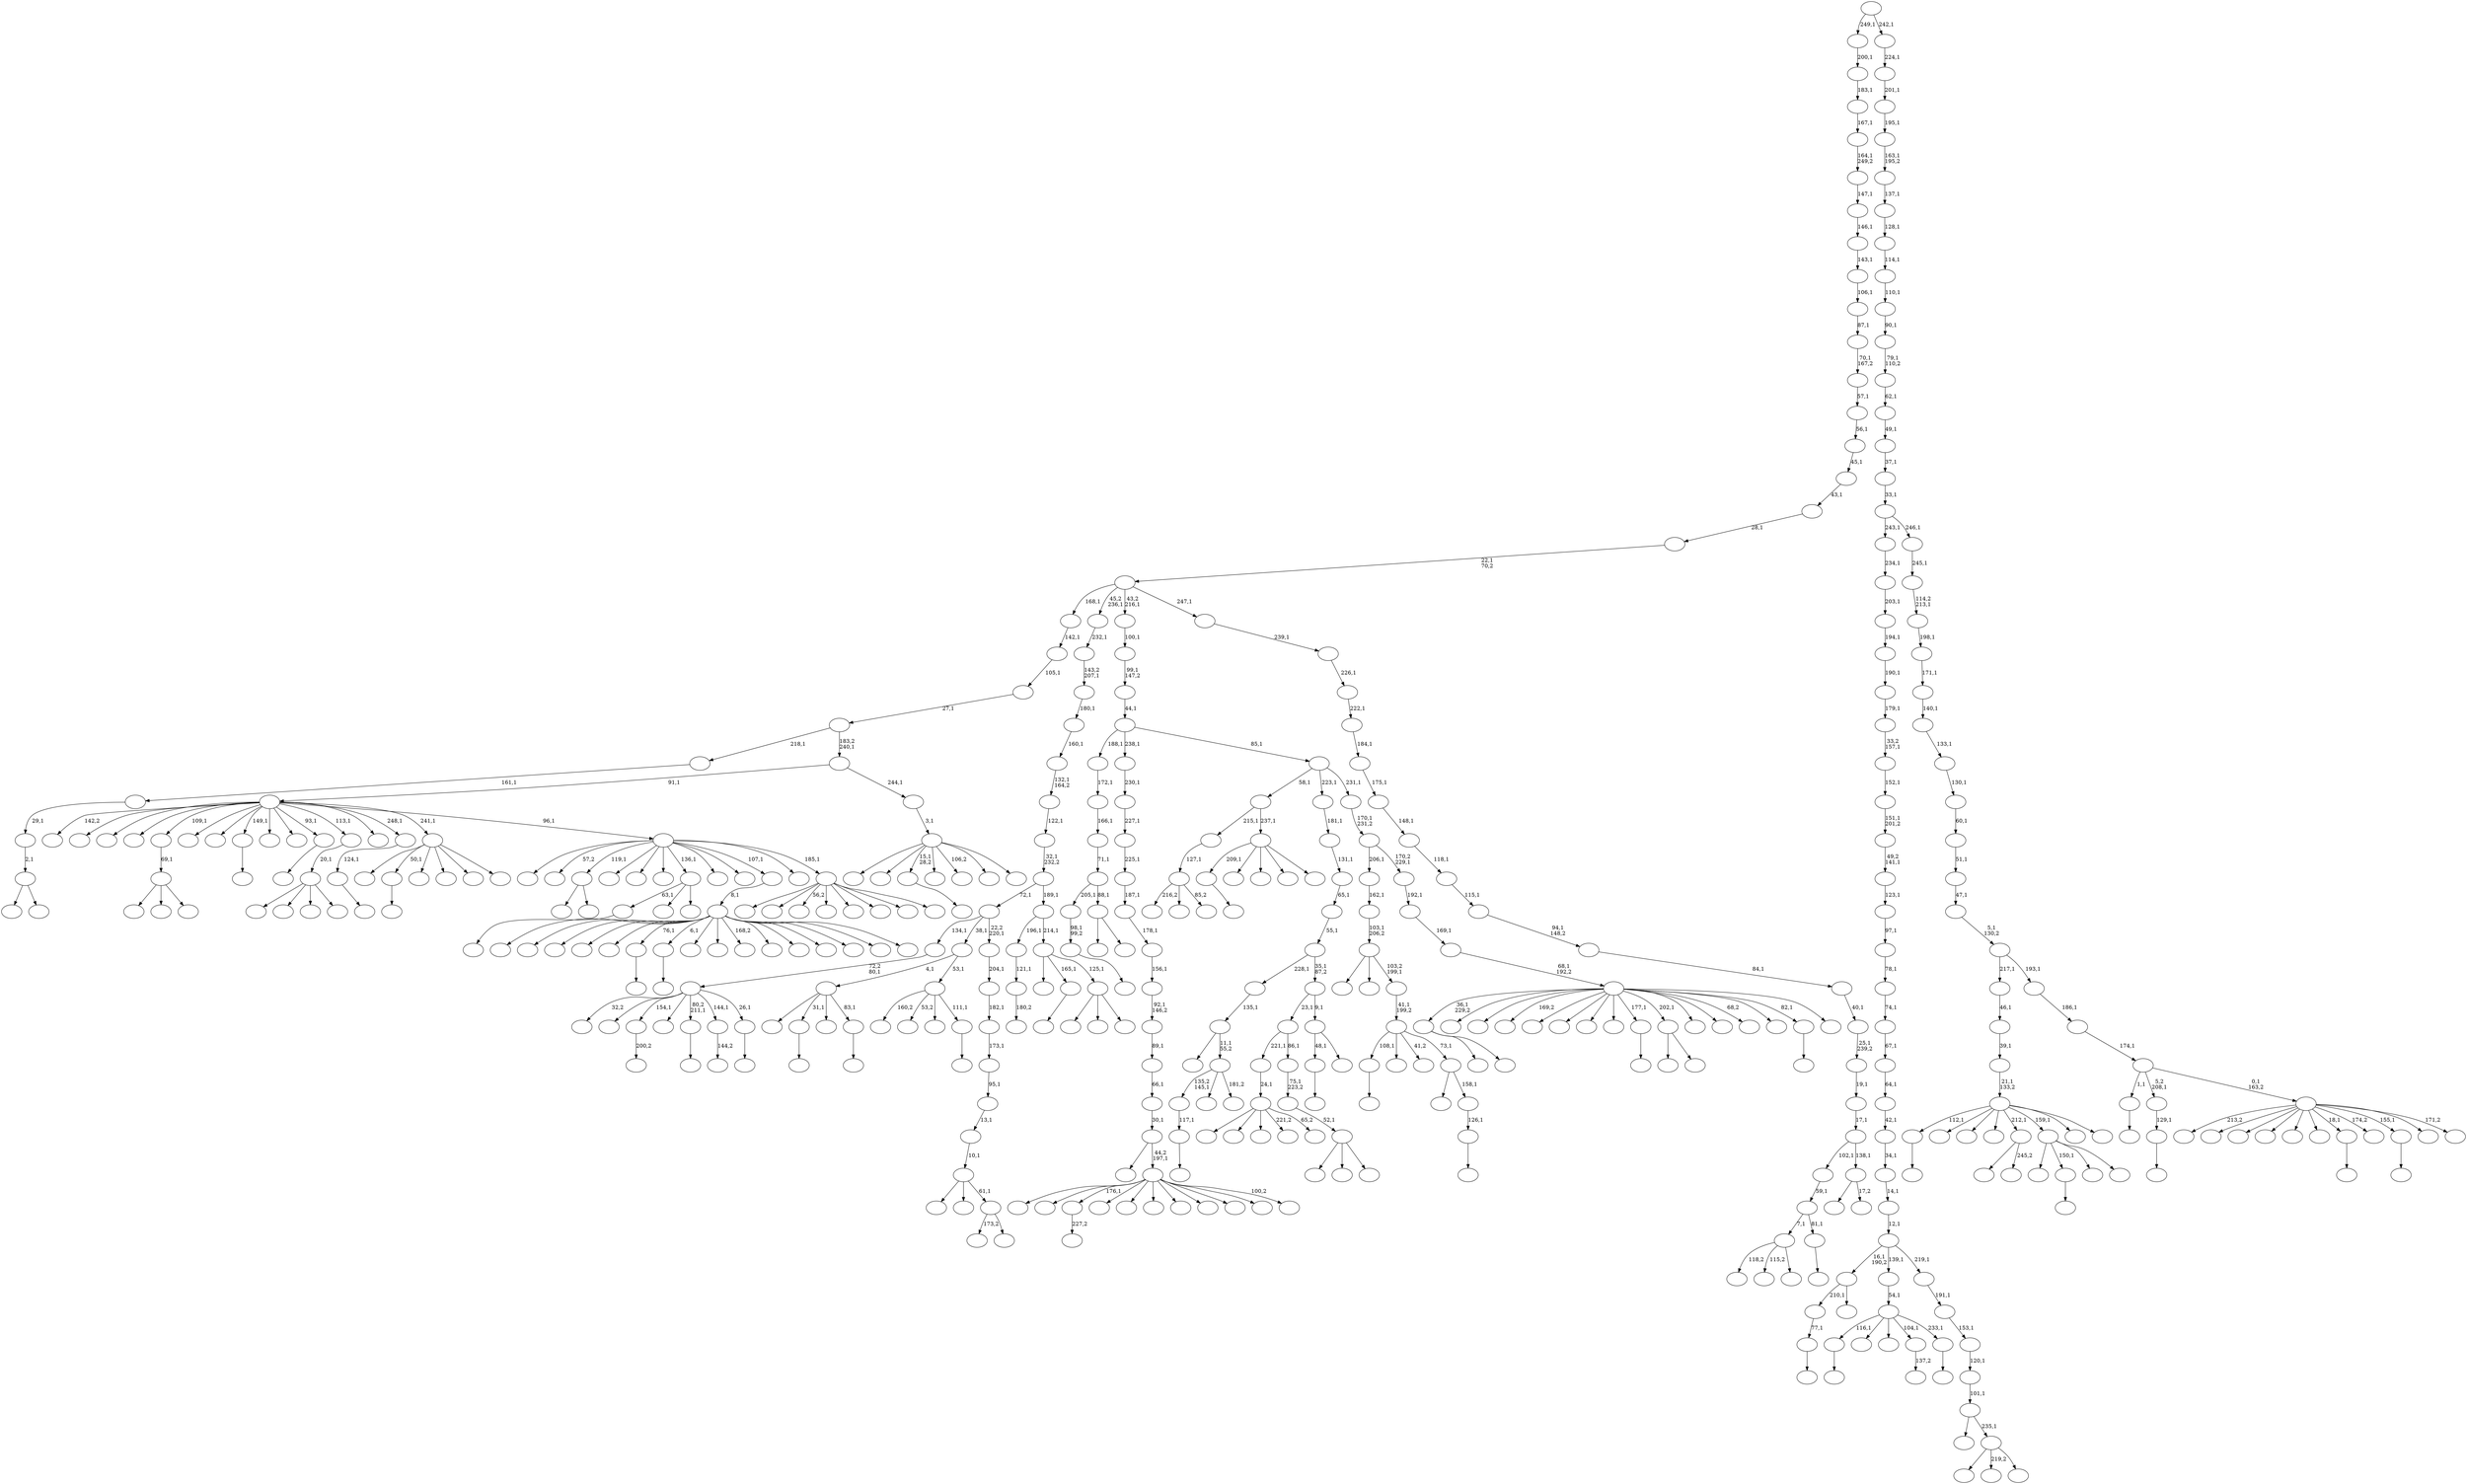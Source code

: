 digraph T {
	450 [label=""]
	449 [label=""]
	448 [label=""]
	447 [label=""]
	446 [label=""]
	445 [label=""]
	444 [label=""]
	443 [label=""]
	442 [label=""]
	441 [label=""]
	440 [label=""]
	439 [label=""]
	438 [label=""]
	437 [label=""]
	436 [label=""]
	435 [label=""]
	434 [label=""]
	433 [label=""]
	432 [label=""]
	431 [label=""]
	430 [label=""]
	429 [label=""]
	428 [label=""]
	427 [label=""]
	426 [label=""]
	425 [label=""]
	424 [label=""]
	423 [label=""]
	422 [label=""]
	421 [label=""]
	420 [label=""]
	419 [label=""]
	418 [label=""]
	417 [label=""]
	416 [label=""]
	415 [label=""]
	414 [label=""]
	413 [label=""]
	412 [label=""]
	411 [label=""]
	410 [label=""]
	409 [label=""]
	408 [label=""]
	407 [label=""]
	406 [label=""]
	405 [label=""]
	404 [label=""]
	403 [label=""]
	402 [label=""]
	401 [label=""]
	400 [label=""]
	399 [label=""]
	398 [label=""]
	397 [label=""]
	396 [label=""]
	395 [label=""]
	394 [label=""]
	393 [label=""]
	392 [label=""]
	391 [label=""]
	390 [label=""]
	389 [label=""]
	388 [label=""]
	387 [label=""]
	386 [label=""]
	385 [label=""]
	384 [label=""]
	383 [label=""]
	382 [label=""]
	381 [label=""]
	380 [label=""]
	379 [label=""]
	378 [label=""]
	377 [label=""]
	376 [label=""]
	375 [label=""]
	374 [label=""]
	373 [label=""]
	372 [label=""]
	371 [label=""]
	370 [label=""]
	369 [label=""]
	368 [label=""]
	367 [label=""]
	366 [label=""]
	365 [label=""]
	364 [label=""]
	363 [label=""]
	362 [label=""]
	361 [label=""]
	360 [label=""]
	359 [label=""]
	358 [label=""]
	357 [label=""]
	356 [label=""]
	355 [label=""]
	354 [label=""]
	353 [label=""]
	352 [label=""]
	351 [label=""]
	350 [label=""]
	349 [label=""]
	348 [label=""]
	347 [label=""]
	346 [label=""]
	345 [label=""]
	344 [label=""]
	343 [label=""]
	342 [label=""]
	341 [label=""]
	340 [label=""]
	339 [label=""]
	338 [label=""]
	337 [label=""]
	336 [label=""]
	335 [label=""]
	334 [label=""]
	333 [label=""]
	332 [label=""]
	331 [label=""]
	330 [label=""]
	329 [label=""]
	328 [label=""]
	327 [label=""]
	326 [label=""]
	325 [label=""]
	324 [label=""]
	323 [label=""]
	322 [label=""]
	321 [label=""]
	320 [label=""]
	319 [label=""]
	318 [label=""]
	317 [label=""]
	316 [label=""]
	315 [label=""]
	314 [label=""]
	313 [label=""]
	312 [label=""]
	311 [label=""]
	310 [label=""]
	309 [label=""]
	308 [label=""]
	307 [label=""]
	306 [label=""]
	305 [label=""]
	304 [label=""]
	303 [label=""]
	302 [label=""]
	301 [label=""]
	300 [label=""]
	299 [label=""]
	298 [label=""]
	297 [label=""]
	296 [label=""]
	295 [label=""]
	294 [label=""]
	293 [label=""]
	292 [label=""]
	291 [label=""]
	290 [label=""]
	289 [label=""]
	288 [label=""]
	287 [label=""]
	286 [label=""]
	285 [label=""]
	284 [label=""]
	283 [label=""]
	282 [label=""]
	281 [label=""]
	280 [label=""]
	279 [label=""]
	278 [label=""]
	277 [label=""]
	276 [label=""]
	275 [label=""]
	274 [label=""]
	273 [label=""]
	272 [label=""]
	271 [label=""]
	270 [label=""]
	269 [label=""]
	268 [label=""]
	267 [label=""]
	266 [label=""]
	265 [label=""]
	264 [label=""]
	263 [label=""]
	262 [label=""]
	261 [label=""]
	260 [label=""]
	259 [label=""]
	258 [label=""]
	257 [label=""]
	256 [label=""]
	255 [label=""]
	254 [label=""]
	253 [label=""]
	252 [label=""]
	251 [label=""]
	250 [label=""]
	249 [label=""]
	248 [label=""]
	247 [label=""]
	246 [label=""]
	245 [label=""]
	244 [label=""]
	243 [label=""]
	242 [label=""]
	241 [label=""]
	240 [label=""]
	239 [label=""]
	238 [label=""]
	237 [label=""]
	236 [label=""]
	235 [label=""]
	234 [label=""]
	233 [label=""]
	232 [label=""]
	231 [label=""]
	230 [label=""]
	229 [label=""]
	228 [label=""]
	227 [label=""]
	226 [label=""]
	225 [label=""]
	224 [label=""]
	223 [label=""]
	222 [label=""]
	221 [label=""]
	220 [label=""]
	219 [label=""]
	218 [label=""]
	217 [label=""]
	216 [label=""]
	215 [label=""]
	214 [label=""]
	213 [label=""]
	212 [label=""]
	211 [label=""]
	210 [label=""]
	209 [label=""]
	208 [label=""]
	207 [label=""]
	206 [label=""]
	205 [label=""]
	204 [label=""]
	203 [label=""]
	202 [label=""]
	201 [label=""]
	200 [label=""]
	199 [label=""]
	198 [label=""]
	197 [label=""]
	196 [label=""]
	195 [label=""]
	194 [label=""]
	193 [label=""]
	192 [label=""]
	191 [label=""]
	190 [label=""]
	189 [label=""]
	188 [label=""]
	187 [label=""]
	186 [label=""]
	185 [label=""]
	184 [label=""]
	183 [label=""]
	182 [label=""]
	181 [label=""]
	180 [label=""]
	179 [label=""]
	178 [label=""]
	177 [label=""]
	176 [label=""]
	175 [label=""]
	174 [label=""]
	173 [label=""]
	172 [label=""]
	171 [label=""]
	170 [label=""]
	169 [label=""]
	168 [label=""]
	167 [label=""]
	166 [label=""]
	165 [label=""]
	164 [label=""]
	163 [label=""]
	162 [label=""]
	161 [label=""]
	160 [label=""]
	159 [label=""]
	158 [label=""]
	157 [label=""]
	156 [label=""]
	155 [label=""]
	154 [label=""]
	153 [label=""]
	152 [label=""]
	151 [label=""]
	150 [label=""]
	149 [label=""]
	148 [label=""]
	147 [label=""]
	146 [label=""]
	145 [label=""]
	144 [label=""]
	143 [label=""]
	142 [label=""]
	141 [label=""]
	140 [label=""]
	139 [label=""]
	138 [label=""]
	137 [label=""]
	136 [label=""]
	135 [label=""]
	134 [label=""]
	133 [label=""]
	132 [label=""]
	131 [label=""]
	130 [label=""]
	129 [label=""]
	128 [label=""]
	127 [label=""]
	126 [label=""]
	125 [label=""]
	124 [label=""]
	123 [label=""]
	122 [label=""]
	121 [label=""]
	120 [label=""]
	119 [label=""]
	118 [label=""]
	117 [label=""]
	116 [label=""]
	115 [label=""]
	114 [label=""]
	113 [label=""]
	112 [label=""]
	111 [label=""]
	110 [label=""]
	109 [label=""]
	108 [label=""]
	107 [label=""]
	106 [label=""]
	105 [label=""]
	104 [label=""]
	103 [label=""]
	102 [label=""]
	101 [label=""]
	100 [label=""]
	99 [label=""]
	98 [label=""]
	97 [label=""]
	96 [label=""]
	95 [label=""]
	94 [label=""]
	93 [label=""]
	92 [label=""]
	91 [label=""]
	90 [label=""]
	89 [label=""]
	88 [label=""]
	87 [label=""]
	86 [label=""]
	85 [label=""]
	84 [label=""]
	83 [label=""]
	82 [label=""]
	81 [label=""]
	80 [label=""]
	79 [label=""]
	78 [label=""]
	77 [label=""]
	76 [label=""]
	75 [label=""]
	74 [label=""]
	73 [label=""]
	72 [label=""]
	71 [label=""]
	70 [label=""]
	69 [label=""]
	68 [label=""]
	67 [label=""]
	66 [label=""]
	65 [label=""]
	64 [label=""]
	63 [label=""]
	62 [label=""]
	61 [label=""]
	60 [label=""]
	59 [label=""]
	58 [label=""]
	57 [label=""]
	56 [label=""]
	55 [label=""]
	54 [label=""]
	53 [label=""]
	52 [label=""]
	51 [label=""]
	50 [label=""]
	49 [label=""]
	48 [label=""]
	47 [label=""]
	46 [label=""]
	45 [label=""]
	44 [label=""]
	43 [label=""]
	42 [label=""]
	41 [label=""]
	40 [label=""]
	39 [label=""]
	38 [label=""]
	37 [label=""]
	36 [label=""]
	35 [label=""]
	34 [label=""]
	33 [label=""]
	32 [label=""]
	31 [label=""]
	30 [label=""]
	29 [label=""]
	28 [label=""]
	27 [label=""]
	26 [label=""]
	25 [label=""]
	24 [label=""]
	23 [label=""]
	22 [label=""]
	21 [label=""]
	20 [label=""]
	19 [label=""]
	18 [label=""]
	17 [label=""]
	16 [label=""]
	15 [label=""]
	14 [label=""]
	13 [label=""]
	12 [label=""]
	11 [label=""]
	10 [label=""]
	9 [label=""]
	8 [label=""]
	7 [label=""]
	6 [label=""]
	5 [label=""]
	4 [label=""]
	3 [label=""]
	2 [label=""]
	1 [label=""]
	0 [label=""]
	442 -> 443 [label=""]
	441 -> 442 [label="117,1"]
	435 -> 436 [label=""]
	428 -> 429 [label=""]
	424 -> 425 [label=""]
	420 -> 427 [label=""]
	420 -> 421 [label=""]
	416 -> 417 [label=""]
	415 -> 416 [label="77,1"]
	407 -> 439 [label=""]
	407 -> 408 [label=""]
	405 -> 406 [label=""]
	401 -> 402 [label=""]
	392 -> 393 [label=""]
	389 -> 390 [label=""]
	385 -> 386 [label="200,2"]
	383 -> 432 [label=""]
	383 -> 384 [label=""]
	382 -> 383 [label="2,1"]
	381 -> 382 [label="29,1"]
	380 -> 381 [label="161,1"]
	373 -> 374 [label="227,2"]
	371 -> 372 [label="180,2"]
	370 -> 371 [label="121,1"]
	362 -> 412 [label=""]
	362 -> 363 [label="245,2"]
	360 -> 361 [label=""]
	359 -> 360 [label="98,1\n99,2"]
	355 -> 356 [label=""]
	353 -> 415 [label="210,1"]
	353 -> 354 [label=""]
	351 -> 352 [label=""]
	333 -> 378 [label=""]
	333 -> 347 [label=""]
	333 -> 334 [label=""]
	332 -> 333 [label="69,1"]
	330 -> 331 [label=""]
	324 -> 441 [label="135,2\n145,1"]
	324 -> 364 [label=""]
	324 -> 325 [label="181,2"]
	323 -> 423 [label=""]
	323 -> 324 [label="11,1\n55,2"]
	322 -> 323 [label="135,1"]
	320 -> 321 [label=""]
	312 -> 313 [label=""]
	310 -> 311 [label=""]
	303 -> 304 [label=""]
	299 -> 422 [label="216,2"]
	299 -> 335 [label=""]
	299 -> 300 [label="85,2"]
	298 -> 299 [label="127,1"]
	293 -> 358 [label=""]
	293 -> 294 [label=""]
	292 -> 359 [label="205,1"]
	292 -> 293 [label="88,1"]
	291 -> 292 [label="71,1"]
	290 -> 291 [label="166,1"]
	289 -> 290 [label="172,1"]
	278 -> 279 [label="144,2"]
	276 -> 430 [label=""]
	276 -> 343 [label=""]
	276 -> 306 [label=""]
	276 -> 281 [label="221,2"]
	276 -> 277 [label="65,2"]
	275 -> 276 [label="24,1"]
	273 -> 340 [label="118,2"]
	273 -> 328 [label="115,2"]
	273 -> 274 [label=""]
	271 -> 392 [label="63,1"]
	271 -> 283 [label=""]
	271 -> 272 [label=""]
	268 -> 269 [label=""]
	266 -> 267 [label=""]
	263 -> 339 [label=""]
	263 -> 264 [label=""]
	259 -> 447 [label=""]
	259 -> 424 [label="150,1"]
	259 -> 342 [label=""]
	259 -> 260 [label=""]
	256 -> 257 [label=""]
	253 -> 254 [label=""]
	252 -> 253 [label="129,1"]
	250 -> 251 [label=""]
	249 -> 411 [label="32,2"]
	249 -> 409 [label=""]
	249 -> 385 [label="154,1"]
	249 -> 369 [label=""]
	249 -> 330 [label="80,2\n211,1"]
	249 -> 278 [label="144,1"]
	249 -> 250 [label="26,1"]
	248 -> 249 [label="72,2\n80,1"]
	246 -> 247 [label=""]
	241 -> 444 [label=""]
	241 -> 350 [label=""]
	241 -> 242 [label=""]
	240 -> 241 [label="52,1"]
	239 -> 240 [label="75,1\n223,2"]
	238 -> 275 [label="221,1"]
	238 -> 239 [label="86,1"]
	234 -> 235 [label=""]
	232 -> 233 [label=""]
	225 -> 226 [label=""]
	224 -> 446 [label=""]
	224 -> 312 [label="31,1"]
	224 -> 296 [label=""]
	224 -> 225 [label="83,1"]
	220 -> 410 [label=""]
	220 -> 387 [label=""]
	220 -> 373 [label="176,1"]
	220 -> 368 [label=""]
	220 -> 366 [label=""]
	220 -> 348 [label=""]
	220 -> 346 [label=""]
	220 -> 319 [label=""]
	220 -> 270 [label=""]
	220 -> 229 [label=""]
	220 -> 221 [label="100,2"]
	219 -> 341 [label=""]
	219 -> 220 [label="44,2\n197,1"]
	218 -> 219 [label="30,1"]
	217 -> 218 [label="66,1"]
	216 -> 217 [label="89,1"]
	215 -> 216 [label="92,1\n146,2"]
	214 -> 215 [label="156,1"]
	213 -> 214 [label="178,1"]
	212 -> 213 [label="187,1"]
	211 -> 212 [label="225,1"]
	210 -> 211 [label="227,1"]
	209 -> 210 [label="230,1"]
	205 -> 419 [label=""]
	205 -> 315 [label=""]
	205 -> 297 [label=""]
	205 -> 206 [label=""]
	204 -> 205 [label="20,1"]
	199 -> 437 [label=""]
	199 -> 433 [label=""]
	199 -> 426 [label=""]
	199 -> 395 [label=""]
	199 -> 379 [label=""]
	199 -> 355 [label="76,1"]
	199 -> 320 [label="6,1"]
	199 -> 316 [label=""]
	199 -> 302 [label=""]
	199 -> 301 [label="168,2"]
	199 -> 286 [label=""]
	199 -> 258 [label=""]
	199 -> 228 [label=""]
	199 -> 202 [label=""]
	199 -> 201 [label=""]
	199 -> 200 [label=""]
	198 -> 199 [label="8,1"]
	194 -> 195 [label=""]
	193 -> 194 [label="124,1"]
	189 -> 440 [label=""]
	189 -> 405 [label="50,1"]
	189 -> 388 [label=""]
	189 -> 344 [label=""]
	189 -> 284 [label=""]
	189 -> 190 [label=""]
	183 -> 184 [label="137,2"]
	181 -> 435 [label="112,1"]
	181 -> 394 [label=""]
	181 -> 377 [label=""]
	181 -> 375 [label=""]
	181 -> 362 [label="212,1"]
	181 -> 259 [label="159,1"]
	181 -> 243 [label=""]
	181 -> 182 [label=""]
	180 -> 181 [label="21,1\n133,2"]
	179 -> 180 [label="39,1"]
	178 -> 179 [label="46,1"]
	175 -> 176 [label=""]
	174 -> 285 [label="160,2"]
	174 -> 280 [label="53,2"]
	174 -> 192 [label=""]
	174 -> 175 [label="111,1"]
	173 -> 224 [label="4,1"]
	173 -> 174 [label="53,1"]
	171 -> 172 [label=""]
	170 -> 389 [label="116,1"]
	170 -> 337 [label=""]
	170 -> 188 [label=""]
	170 -> 183 [label="104,1"]
	170 -> 171 [label="233,1"]
	169 -> 170 [label="54,1"]
	167 -> 305 [label=""]
	167 -> 262 [label="219,2"]
	167 -> 168 [label=""]
	166 -> 196 [label=""]
	166 -> 167 [label="235,1"]
	165 -> 166 [label="101,1"]
	164 -> 165 [label="120,1"]
	163 -> 164 [label="153,1"]
	162 -> 163 [label="191,1"]
	161 -> 353 [label="16,1\n190,2"]
	161 -> 169 [label="139,1"]
	161 -> 162 [label="219,1"]
	160 -> 161 [label="12,1"]
	159 -> 160 [label="14,1"]
	158 -> 159 [label="34,1"]
	157 -> 158 [label="42,1"]
	156 -> 157 [label="64,1"]
	155 -> 156 [label="67,1"]
	154 -> 155 [label="74,1"]
	153 -> 154 [label="78,1"]
	152 -> 153 [label="97,1"]
	151 -> 152 [label="123,1"]
	150 -> 151 [label="49,2\n141,1"]
	149 -> 150 [label="151,1\n201,2"]
	148 -> 149 [label="152,1"]
	147 -> 148 [label="33,2\n157,1"]
	146 -> 147 [label="179,1"]
	145 -> 146 [label="190,1"]
	144 -> 145 [label="194,1"]
	143 -> 144 [label="203,1"]
	142 -> 143 [label="234,1"]
	139 -> 401 [label="209,1"]
	139 -> 349 [label=""]
	139 -> 245 [label=""]
	139 -> 208 [label=""]
	139 -> 140 [label=""]
	138 -> 298 [label="215,1"]
	138 -> 139 [label="237,1"]
	136 -> 137 [label=""]
	135 -> 136 [label="126,1"]
	134 -> 265 [label=""]
	134 -> 135 [label="158,1"]
	133 -> 246 [label="108,1"]
	133 -> 230 [label=""]
	133 -> 141 [label="41,2"]
	133 -> 134 [label="73,1"]
	132 -> 133 [label="41,1\n199,2"]
	131 -> 309 [label=""]
	131 -> 203 [label=""]
	131 -> 132 [label="103,2\n199,1"]
	130 -> 131 [label="103,1\n206,2"]
	129 -> 130 [label="162,1"]
	126 -> 365 [label=""]
	126 -> 336 [label=""]
	126 -> 314 [label="56,2"]
	126 -> 255 [label=""]
	126 -> 237 [label=""]
	126 -> 185 [label=""]
	126 -> 177 [label=""]
	126 -> 127 [label=""]
	125 -> 449 [label=""]
	125 -> 438 [label="57,2"]
	125 -> 407 [label="119,1"]
	125 -> 376 [label=""]
	125 -> 329 [label=""]
	125 -> 327 [label=""]
	125 -> 271 [label="136,1"]
	125 -> 244 [label=""]
	125 -> 223 [label=""]
	125 -> 198 [label="107,1"]
	125 -> 186 [label=""]
	125 -> 126 [label="185,1"]
	124 -> 434 [label="142,2"]
	124 -> 418 [label=""]
	124 -> 413 [label=""]
	124 -> 400 [label=""]
	124 -> 332 [label="109,1"]
	124 -> 318 [label=""]
	124 -> 317 [label=""]
	124 -> 303 [label="149,1"]
	124 -> 295 [label=""]
	124 -> 287 [label=""]
	124 -> 234 [label="93,1"]
	124 -> 204 [label="113,1"]
	124 -> 197 [label=""]
	124 -> 193 [label="248,1"]
	124 -> 189 [label="241,1"]
	124 -> 125 [label="96,1"]
	121 -> 122 [label=""]
	120 -> 273 [label="7,1"]
	120 -> 121 [label="81,1"]
	119 -> 120 [label="59,1"]
	117 -> 398 [label=""]
	117 -> 391 [label=""]
	117 -> 310 [label="15,1\n28,2"]
	117 -> 261 [label=""]
	117 -> 236 [label="106,2"]
	117 -> 222 [label=""]
	117 -> 118 [label=""]
	116 -> 117 [label="3,1"]
	115 -> 124 [label="91,1"]
	115 -> 116 [label="244,1"]
	114 -> 380 [label="218,1"]
	114 -> 115 [label="183,2\n240,1"]
	113 -> 114 [label="27,1"]
	112 -> 113 [label="105,1"]
	111 -> 112 [label="142,1"]
	109 -> 345 [label="173,2"]
	109 -> 110 [label=""]
	108 -> 403 [label=""]
	108 -> 231 [label=""]
	108 -> 109 [label="61,1"]
	107 -> 108 [label="10,1"]
	106 -> 107 [label="13,1"]
	105 -> 106 [label="95,1"]
	104 -> 105 [label="173,1"]
	103 -> 104 [label="182,1"]
	102 -> 103 [label="204,1"]
	101 -> 248 [label="134,1"]
	101 -> 173 [label="38,1"]
	101 -> 102 [label="22,2\n220,1"]
	99 -> 307 [label=""]
	99 -> 128 [label=""]
	99 -> 100 [label=""]
	98 -> 404 [label=""]
	98 -> 266 [label="165,1"]
	98 -> 99 [label="125,1"]
	97 -> 370 [label="196,1"]
	97 -> 98 [label="214,1"]
	96 -> 101 [label="72,1"]
	96 -> 97 [label="189,1"]
	95 -> 96 [label="32,1\n232,2"]
	94 -> 95 [label="122,1"]
	93 -> 94 [label="132,1\n164,2"]
	92 -> 93 [label="160,1"]
	91 -> 92 [label="180,1"]
	90 -> 91 [label="143,2\n207,1"]
	89 -> 90 [label="232,1"]
	87 -> 256 [label="48,1"]
	87 -> 88 [label=""]
	86 -> 238 [label="23,1"]
	86 -> 87 [label="9,1"]
	85 -> 322 [label="228,1"]
	85 -> 86 [label="35,1\n87,2"]
	84 -> 85 [label="55,1"]
	83 -> 84 [label="65,1"]
	82 -> 83 [label="131,1"]
	81 -> 82 [label="181,1"]
	79 -> 80 [label=""]
	77 -> 420 [label="36,1\n229,2"]
	77 -> 399 [label=""]
	77 -> 396 [label=""]
	77 -> 367 [label="169,2"]
	77 -> 357 [label=""]
	77 -> 326 [label=""]
	77 -> 288 [label=""]
	77 -> 282 [label=""]
	77 -> 268 [label="177,1"]
	77 -> 263 [label="202,1"]
	77 -> 227 [label=""]
	77 -> 207 [label=""]
	77 -> 187 [label="68,2"]
	77 -> 123 [label=""]
	77 -> 79 [label="82,1"]
	77 -> 78 [label=""]
	76 -> 77 [label="68,1\n192,2"]
	75 -> 76 [label="169,1"]
	74 -> 75 [label="192,1"]
	73 -> 129 [label="206,1"]
	73 -> 74 [label="170,2\n229,1"]
	72 -> 73 [label="170,1\n231,2"]
	71 -> 138 [label="58,1"]
	71 -> 81 [label="223,1"]
	71 -> 72 [label="231,1"]
	70 -> 289 [label="188,1"]
	70 -> 209 [label="238,1"]
	70 -> 71 [label="85,1"]
	69 -> 70 [label="44,1"]
	68 -> 69 [label="99,1\n147,2"]
	67 -> 68 [label="100,1"]
	65 -> 308 [label=""]
	65 -> 66 [label="17,2"]
	64 -> 119 [label="102,1"]
	64 -> 65 [label="138,1"]
	63 -> 64 [label="17,1"]
	62 -> 63 [label="19,1"]
	61 -> 62 [label="25,1\n239,2"]
	60 -> 61 [label="40,1"]
	59 -> 60 [label="84,1"]
	58 -> 59 [label="94,1\n148,2"]
	57 -> 58 [label="115,1"]
	56 -> 57 [label="118,1"]
	55 -> 56 [label="148,1"]
	54 -> 55 [label="175,1"]
	53 -> 54 [label="184,1"]
	52 -> 53 [label="222,1"]
	51 -> 52 [label="226,1"]
	50 -> 51 [label="239,1"]
	49 -> 111 [label="168,1"]
	49 -> 89 [label="45,2\n236,1"]
	49 -> 67 [label="43,2\n216,1"]
	49 -> 50 [label="247,1"]
	48 -> 49 [label="22,1\n70,2"]
	47 -> 48 [label="28,1"]
	46 -> 47 [label="43,1"]
	45 -> 46 [label="45,1"]
	44 -> 45 [label="56,1"]
	43 -> 44 [label="57,1"]
	42 -> 43 [label="70,1\n167,2"]
	41 -> 42 [label="87,1"]
	40 -> 41 [label="106,1"]
	39 -> 40 [label="143,1"]
	38 -> 39 [label="146,1"]
	37 -> 38 [label="147,1"]
	36 -> 37 [label="164,1\n249,2"]
	35 -> 36 [label="167,1"]
	34 -> 35 [label="183,1"]
	33 -> 34 [label="200,1"]
	31 -> 450 [label="213,2"]
	31 -> 448 [label=""]
	31 -> 445 [label=""]
	31 -> 431 [label=""]
	31 -> 414 [label=""]
	31 -> 397 [label=""]
	31 -> 351 [label="18,1"]
	31 -> 338 [label="174,2"]
	31 -> 232 [label="155,1"]
	31 -> 191 [label=""]
	31 -> 32 [label="171,2"]
	30 -> 428 [label="1,1"]
	30 -> 252 [label="5,2\n208,1"]
	30 -> 31 [label="0,1\n163,2"]
	29 -> 30 [label="174,1"]
	28 -> 29 [label="186,1"]
	27 -> 178 [label="217,1"]
	27 -> 28 [label="193,1"]
	26 -> 27 [label="5,1\n130,2"]
	25 -> 26 [label="47,1"]
	24 -> 25 [label="51,1"]
	23 -> 24 [label="60,1"]
	22 -> 23 [label="130,1"]
	21 -> 22 [label="133,1"]
	20 -> 21 [label="140,1"]
	19 -> 20 [label="171,1"]
	18 -> 19 [label="198,1"]
	17 -> 18 [label="114,2\n213,1"]
	16 -> 17 [label="245,1"]
	15 -> 142 [label="243,1"]
	15 -> 16 [label="246,1"]
	14 -> 15 [label="33,1"]
	13 -> 14 [label="37,1"]
	12 -> 13 [label="49,1"]
	11 -> 12 [label="62,1"]
	10 -> 11 [label="79,1\n110,2"]
	9 -> 10 [label="90,1"]
	8 -> 9 [label="110,1"]
	7 -> 8 [label="114,1"]
	6 -> 7 [label="128,1"]
	5 -> 6 [label="137,1"]
	4 -> 5 [label="163,1\n195,2"]
	3 -> 4 [label="195,1"]
	2 -> 3 [label="201,1"]
	1 -> 2 [label="224,1"]
	0 -> 33 [label="249,1"]
	0 -> 1 [label="242,1"]
}
